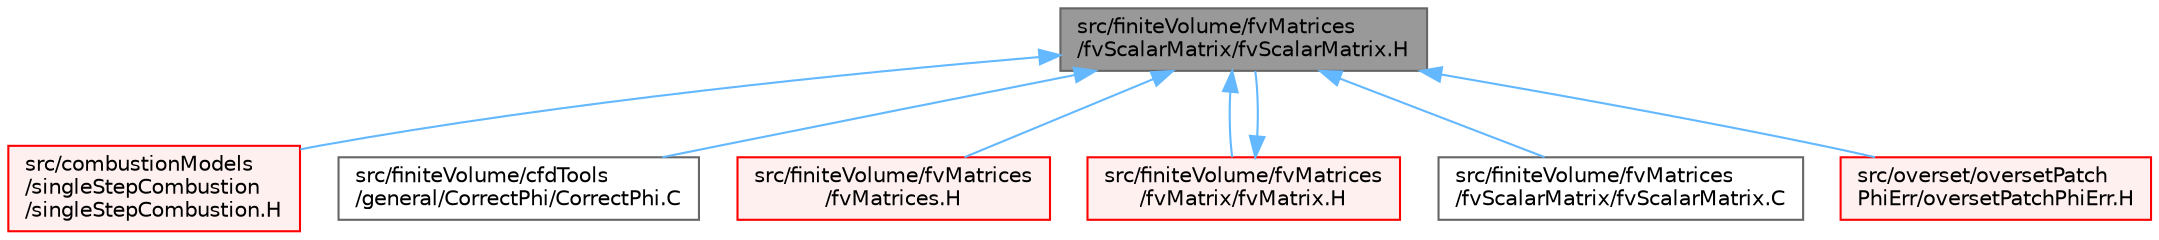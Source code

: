 digraph "src/finiteVolume/fvMatrices/fvScalarMatrix/fvScalarMatrix.H"
{
 // LATEX_PDF_SIZE
  bgcolor="transparent";
  edge [fontname=Helvetica,fontsize=10,labelfontname=Helvetica,labelfontsize=10];
  node [fontname=Helvetica,fontsize=10,shape=box,height=0.2,width=0.4];
  Node1 [id="Node000001",label="src/finiteVolume/fvMatrices\l/fvScalarMatrix/fvScalarMatrix.H",height=0.2,width=0.4,color="gray40", fillcolor="grey60", style="filled", fontcolor="black",tooltip="A scalar instance of fvMatrix."];
  Node1 -> Node2 [id="edge1_Node000001_Node000002",dir="back",color="steelblue1",style="solid",tooltip=" "];
  Node2 [id="Node000002",label="src/combustionModels\l/singleStepCombustion\l/singleStepCombustion.H",height=0.2,width=0.4,color="red", fillcolor="#FFF0F0", style="filled",URL="$singleStepCombustion_8H.html",tooltip=" "];
  Node1 -> Node18 [id="edge2_Node000001_Node000018",dir="back",color="steelblue1",style="solid",tooltip=" "];
  Node18 [id="Node000018",label="src/finiteVolume/cfdTools\l/general/CorrectPhi/CorrectPhi.C",height=0.2,width=0.4,color="grey40", fillcolor="white", style="filled",URL="$CorrectPhi_8C.html",tooltip=" "];
  Node1 -> Node19 [id="edge3_Node000001_Node000019",dir="back",color="steelblue1",style="solid",tooltip=" "];
  Node19 [id="Node000019",label="src/finiteVolume/fvMatrices\l/fvMatrices.H",height=0.2,width=0.4,color="red", fillcolor="#FFF0F0", style="filled",URL="$fvMatrices_8H.html",tooltip="A special matrix type and solver, designed for finite volume solutions of scalar equations."];
  Node1 -> Node279 [id="edge4_Node000001_Node000279",dir="back",color="steelblue1",style="solid",tooltip=" "];
  Node279 [id="Node000279",label="src/finiteVolume/fvMatrices\l/fvMatrix/fvMatrix.H",height=0.2,width=0.4,color="red", fillcolor="#FFF0F0", style="filled",URL="$fvMatrix_8H.html",tooltip=" "];
  Node279 -> Node1 [id="edge5_Node000279_Node000001",dir="back",color="steelblue1",style="solid",tooltip=" "];
  Node1 -> Node496 [id="edge6_Node000001_Node000496",dir="back",color="steelblue1",style="solid",tooltip=" "];
  Node496 [id="Node000496",label="src/finiteVolume/fvMatrices\l/fvScalarMatrix/fvScalarMatrix.C",height=0.2,width=0.4,color="grey40", fillcolor="white", style="filled",URL="$fvScalarMatrix_8C.html",tooltip=" "];
  Node1 -> Node497 [id="edge7_Node000001_Node000497",dir="back",color="steelblue1",style="solid",tooltip=" "];
  Node497 [id="Node000497",label="src/overset/oversetPatch\lPhiErr/oversetPatchPhiErr.H",height=0.2,width=0.4,color="red", fillcolor="#FFF0F0", style="filled",URL="$oversetPatchPhiErr_8H.html",tooltip="oversetPatchPhiErr"];
}
